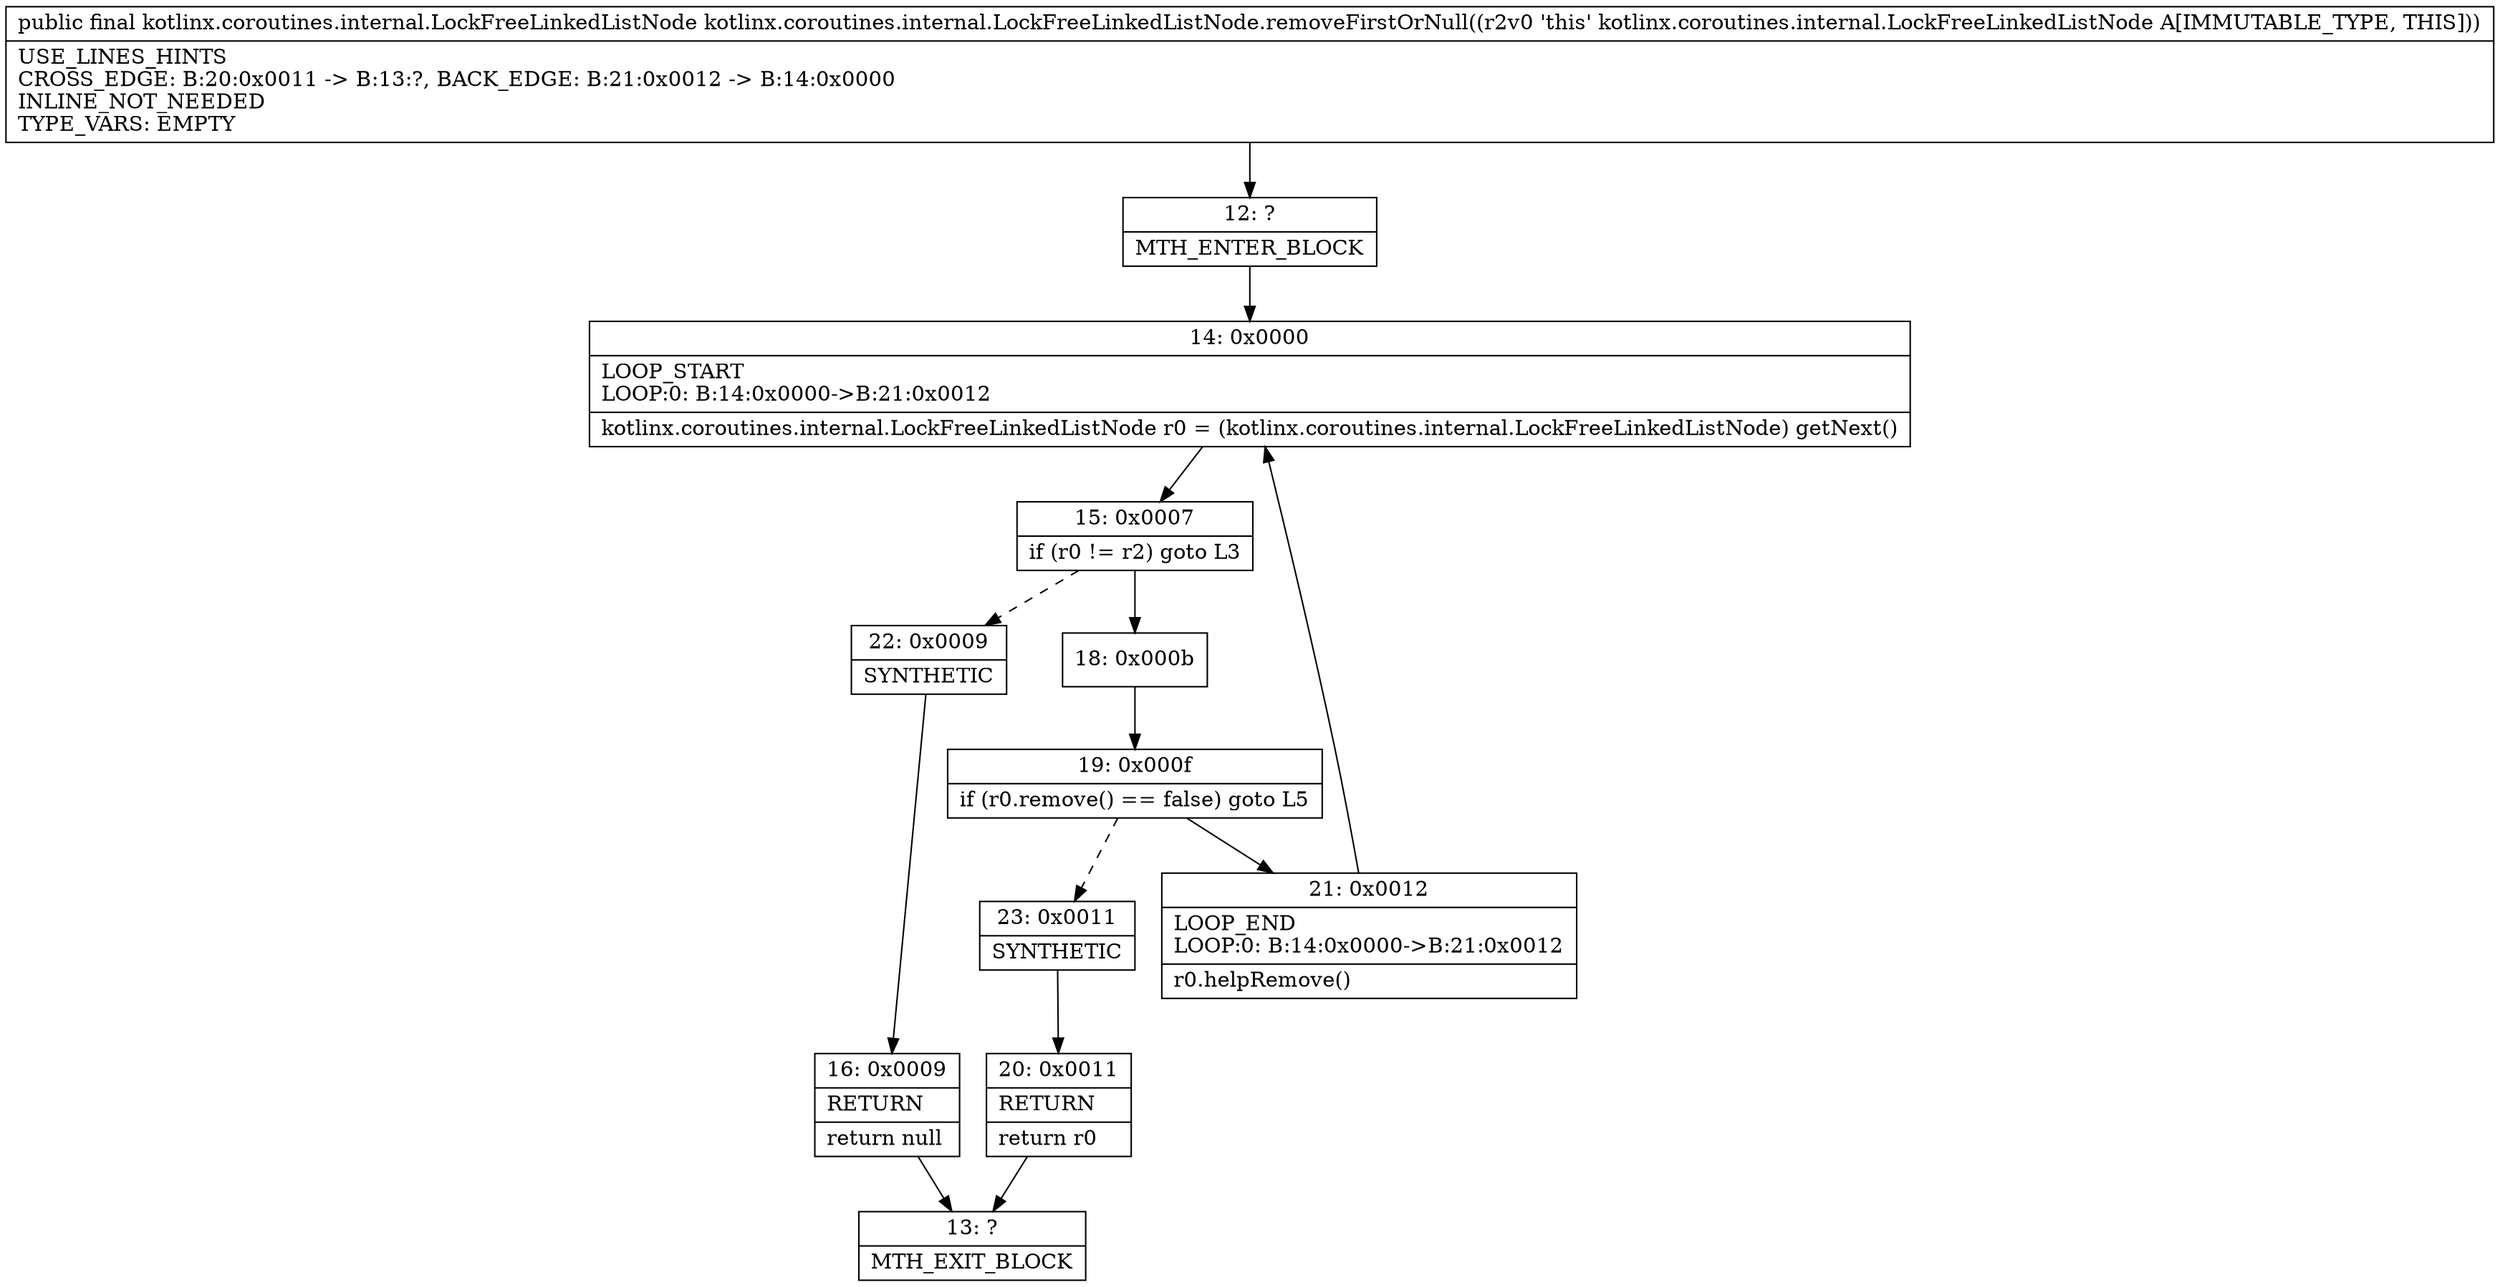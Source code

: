 digraph "CFG forkotlinx.coroutines.internal.LockFreeLinkedListNode.removeFirstOrNull()Lkotlinx\/coroutines\/internal\/LockFreeLinkedListNode;" {
Node_12 [shape=record,label="{12\:\ ?|MTH_ENTER_BLOCK\l}"];
Node_14 [shape=record,label="{14\:\ 0x0000|LOOP_START\lLOOP:0: B:14:0x0000\-\>B:21:0x0012\l|kotlinx.coroutines.internal.LockFreeLinkedListNode r0 = (kotlinx.coroutines.internal.LockFreeLinkedListNode) getNext()\l}"];
Node_15 [shape=record,label="{15\:\ 0x0007|if (r0 != r2) goto L3\l}"];
Node_18 [shape=record,label="{18\:\ 0x000b}"];
Node_19 [shape=record,label="{19\:\ 0x000f|if (r0.remove() == false) goto L5\l}"];
Node_21 [shape=record,label="{21\:\ 0x0012|LOOP_END\lLOOP:0: B:14:0x0000\-\>B:21:0x0012\l|r0.helpRemove()\l}"];
Node_23 [shape=record,label="{23\:\ 0x0011|SYNTHETIC\l}"];
Node_20 [shape=record,label="{20\:\ 0x0011|RETURN\l|return r0\l}"];
Node_13 [shape=record,label="{13\:\ ?|MTH_EXIT_BLOCK\l}"];
Node_22 [shape=record,label="{22\:\ 0x0009|SYNTHETIC\l}"];
Node_16 [shape=record,label="{16\:\ 0x0009|RETURN\l|return null\l}"];
MethodNode[shape=record,label="{public final kotlinx.coroutines.internal.LockFreeLinkedListNode kotlinx.coroutines.internal.LockFreeLinkedListNode.removeFirstOrNull((r2v0 'this' kotlinx.coroutines.internal.LockFreeLinkedListNode A[IMMUTABLE_TYPE, THIS]))  | USE_LINES_HINTS\lCROSS_EDGE: B:20:0x0011 \-\> B:13:?, BACK_EDGE: B:21:0x0012 \-\> B:14:0x0000\lINLINE_NOT_NEEDED\lTYPE_VARS: EMPTY\l}"];
MethodNode -> Node_12;Node_12 -> Node_14;
Node_14 -> Node_15;
Node_15 -> Node_18;
Node_15 -> Node_22[style=dashed];
Node_18 -> Node_19;
Node_19 -> Node_21;
Node_19 -> Node_23[style=dashed];
Node_21 -> Node_14;
Node_23 -> Node_20;
Node_20 -> Node_13;
Node_22 -> Node_16;
Node_16 -> Node_13;
}

